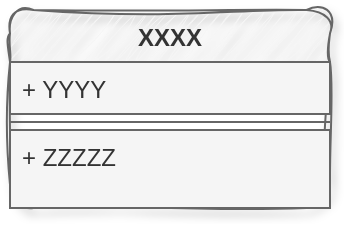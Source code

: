 <mxfile version="24.7.6">
  <diagram name="第 1 页" id="1zCs4JSbFQXUqgSlq-Uq">
    <mxGraphModel dx="1157" dy="346" grid="0" gridSize="10" guides="1" tooltips="1" connect="1" arrows="1" fold="1" page="1" pageScale="1" pageWidth="827" pageHeight="1169" math="0" shadow="0">
      <root>
        <mxCell id="0" />
        <mxCell id="1" parent="0" />
        <mxCell id="Rxl8AGM87poc7hrOPzdH-2" value="XXXX" style="swimlane;fontStyle=1;align=center;verticalAlign=top;childLayout=stackLayout;horizontal=1;startSize=26;horizontalStack=0;resizeParent=1;resizeParentMax=0;resizeLast=0;collapsible=1;marginBottom=0;whiteSpace=wrap;html=1;shadow=1;glass=0;rounded=1;sketch=1;curveFitting=1;jiggle=2;fillColor=#f5f5f5;fontColor=#333333;strokeColor=#666666;" parent="1" vertex="1">
          <mxGeometry x="222" y="141" width="160" height="99" as="geometry" />
        </mxCell>
        <mxCell id="Rxl8AGM87poc7hrOPzdH-3" value="+ YYYY" style="text;strokeColor=#666666;fillColor=#f5f5f5;align=left;verticalAlign=top;spacingLeft=4;spacingRight=4;overflow=hidden;rotatable=0;points=[[0,0.5],[1,0.5]];portConstraint=eastwest;whiteSpace=wrap;html=1;fontColor=#333333;" parent="Rxl8AGM87poc7hrOPzdH-2" vertex="1">
          <mxGeometry y="26" width="160" height="26" as="geometry" />
        </mxCell>
        <mxCell id="Rxl8AGM87poc7hrOPzdH-4" value="" style="line;strokeWidth=1;fillColor=#f5f5f5;align=left;verticalAlign=middle;spacingTop=-1;spacingLeft=3;spacingRight=3;rotatable=0;labelPosition=right;points=[];portConstraint=eastwest;strokeColor=#666666;fontColor=#333333;" parent="Rxl8AGM87poc7hrOPzdH-2" vertex="1">
          <mxGeometry y="52" width="160" height="8" as="geometry" />
        </mxCell>
        <mxCell id="Rxl8AGM87poc7hrOPzdH-5" value="+ ZZZZZ&lt;div&gt;&lt;br&gt;&lt;/div&gt;&lt;div&gt;&lt;br&gt;&lt;/div&gt;&lt;div&gt;&lt;br&gt;&lt;/div&gt;" style="text;strokeColor=#666666;fillColor=#f5f5f5;align=left;verticalAlign=top;spacingLeft=4;spacingRight=4;overflow=hidden;rotatable=0;points=[[0,0.5],[1,0.5]];portConstraint=eastwest;whiteSpace=wrap;html=1;fontColor=#333333;" parent="Rxl8AGM87poc7hrOPzdH-2" vertex="1">
          <mxGeometry y="60" width="160" height="39" as="geometry" />
        </mxCell>
      </root>
    </mxGraphModel>
  </diagram>
</mxfile>
